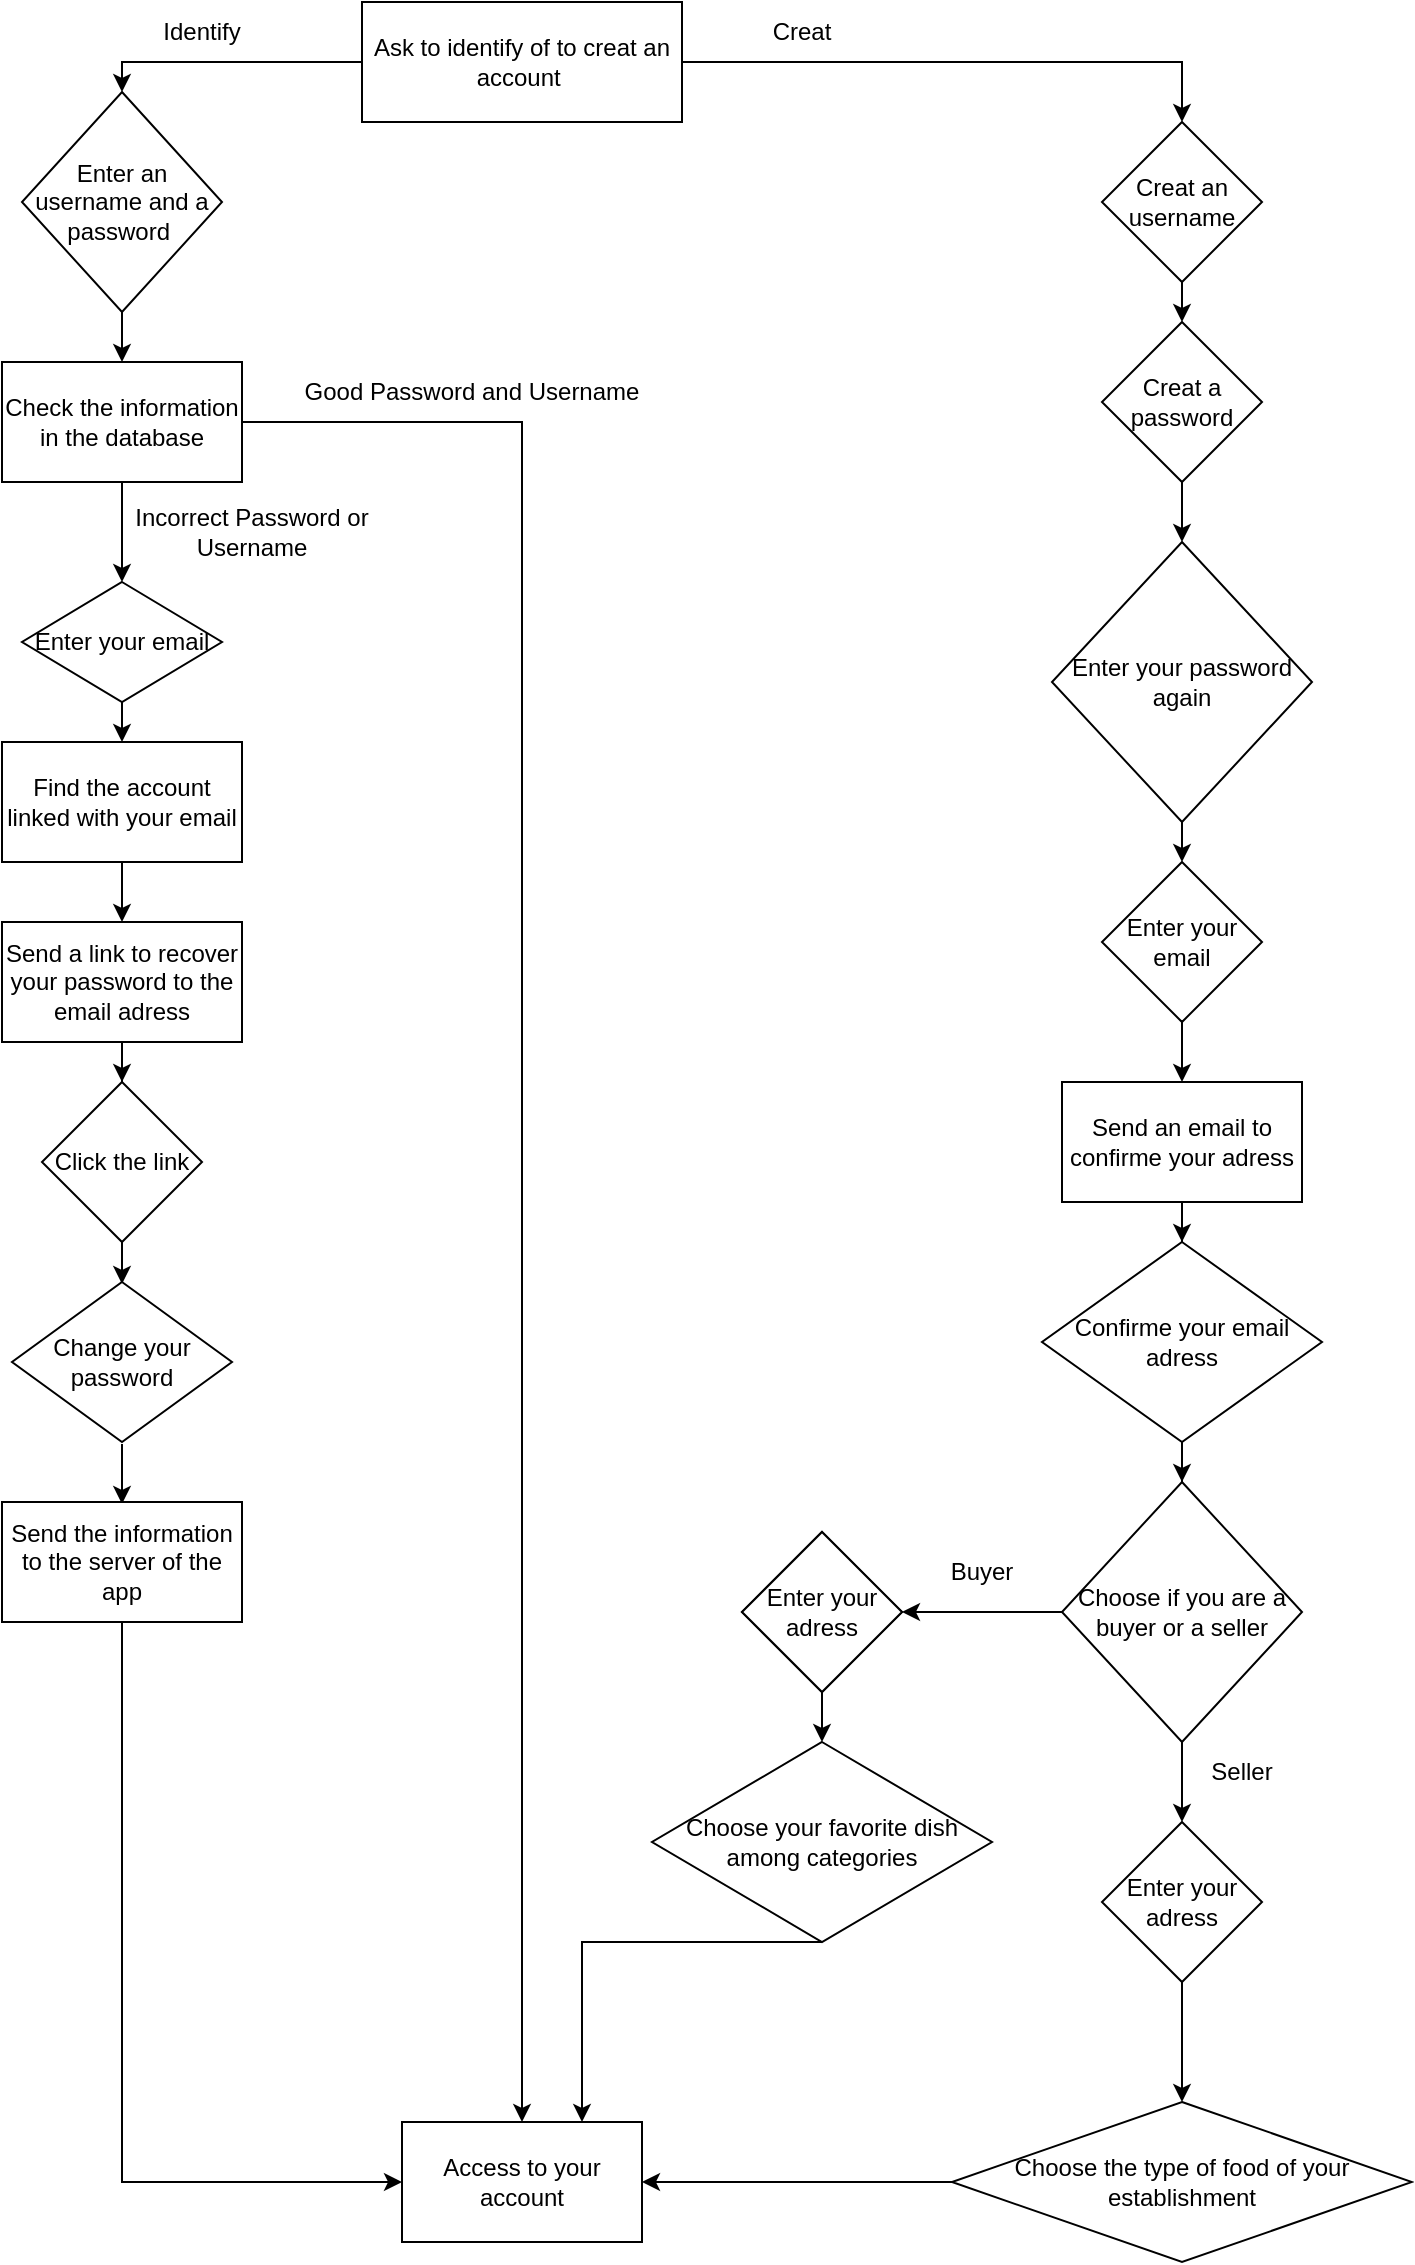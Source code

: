 <mxfile version="15.4.0" type="device"><diagram id="nRbm-GCg0TMSn7fBajy6" name="Page-1"><mxGraphModel dx="1038" dy="607" grid="1" gridSize="10" guides="1" tooltips="1" connect="1" arrows="1" fold="1" page="1" pageScale="1" pageWidth="827" pageHeight="1169" math="0" shadow="0"><root><mxCell id="0"/><mxCell id="1" parent="0"/><mxCell id="PHbt3BBbZIjpvY40xcBd-1" value="Ask to identify of to creat an account&amp;nbsp;" style="rounded=0;whiteSpace=wrap;html=1;" parent="1" vertex="1"><mxGeometry x="320" y="50" width="160" height="60" as="geometry"/></mxCell><mxCell id="PHbt3BBbZIjpvY40xcBd-2" value="" style="endArrow=classic;html=1;rounded=0;exitX=0;exitY=0.5;exitDx=0;exitDy=0;entryX=0.5;entryY=0;entryDx=0;entryDy=0;" parent="1" source="PHbt3BBbZIjpvY40xcBd-1" target="PHbt3BBbZIjpvY40xcBd-17" edge="1"><mxGeometry width="50" height="50" relative="1" as="geometry"><mxPoint x="390" y="320" as="sourcePoint"/><mxPoint x="200" y="120" as="targetPoint"/><Array as="points"><mxPoint x="200" y="80"/></Array></mxGeometry></mxCell><mxCell id="PHbt3BBbZIjpvY40xcBd-3" value="" style="endArrow=classic;html=1;rounded=0;exitX=1;exitY=0.5;exitDx=0;exitDy=0;entryX=0.5;entryY=0;entryDx=0;entryDy=0;" parent="1" source="PHbt3BBbZIjpvY40xcBd-1" target="PHbt3BBbZIjpvY40xcBd-18" edge="1"><mxGeometry width="50" height="50" relative="1" as="geometry"><mxPoint x="340" y="90" as="sourcePoint"/><mxPoint x="600" y="120" as="targetPoint"/><Array as="points"><mxPoint x="730" y="80"/></Array></mxGeometry></mxCell><mxCell id="PHbt3BBbZIjpvY40xcBd-9" value="" style="endArrow=classic;html=1;rounded=0;exitX=0.5;exitY=1;exitDx=0;exitDy=0;" parent="1" source="PHbt3BBbZIjpvY40xcBd-17" edge="1"><mxGeometry width="50" height="50" relative="1" as="geometry"><mxPoint x="200" y="180" as="sourcePoint"/><mxPoint x="200" y="230" as="targetPoint"/></mxGeometry></mxCell><mxCell id="PHbt3BBbZIjpvY40xcBd-10" value="" style="endArrow=classic;html=1;rounded=0;exitX=0.5;exitY=1;exitDx=0;exitDy=0;entryX=0.5;entryY=0;entryDx=0;entryDy=0;" parent="1" source="PHbt3BBbZIjpvY40xcBd-18" target="PHbt3BBbZIjpvY40xcBd-19" edge="1"><mxGeometry width="50" height="50" relative="1" as="geometry"><mxPoint x="610" y="180" as="sourcePoint"/><mxPoint x="600" y="220" as="targetPoint"/></mxGeometry></mxCell><mxCell id="PHbt3BBbZIjpvY40xcBd-15" value="Find the account linked with your email" style="rounded=0;whiteSpace=wrap;html=1;" parent="1" vertex="1"><mxGeometry x="140" y="420" width="120" height="60" as="geometry"/></mxCell><mxCell id="PHbt3BBbZIjpvY40xcBd-16" value="&lt;span&gt;Enter your email&lt;/span&gt;" style="rhombus;whiteSpace=wrap;html=1;" parent="1" vertex="1"><mxGeometry x="150" y="340" width="100" height="60" as="geometry"/></mxCell><mxCell id="PHbt3BBbZIjpvY40xcBd-17" value="&lt;span&gt;Enter an username and a password&amp;nbsp;&lt;/span&gt;" style="rhombus;whiteSpace=wrap;html=1;" parent="1" vertex="1"><mxGeometry x="150" y="95" width="100" height="110" as="geometry"/></mxCell><mxCell id="PHbt3BBbZIjpvY40xcBd-18" value="&lt;span&gt;Creat an username&lt;/span&gt;" style="rhombus;whiteSpace=wrap;html=1;" parent="1" vertex="1"><mxGeometry x="690" y="110" width="80" height="80" as="geometry"/></mxCell><mxCell id="PHbt3BBbZIjpvY40xcBd-19" value="&lt;span&gt;Creat a password&lt;/span&gt;" style="rhombus;whiteSpace=wrap;html=1;" parent="1" vertex="1"><mxGeometry x="690" y="210" width="80" height="80" as="geometry"/></mxCell><mxCell id="PHbt3BBbZIjpvY40xcBd-20" value="" style="endArrow=classic;html=1;rounded=0;exitX=0.5;exitY=1;exitDx=0;exitDy=0;entryX=0.5;entryY=0;entryDx=0;entryDy=0;" parent="1" source="PHbt3BBbZIjpvY40xcBd-19" target="PHbt3BBbZIjpvY40xcBd-21" edge="1"><mxGeometry width="50" height="50" relative="1" as="geometry"><mxPoint x="390" y="310" as="sourcePoint"/><mxPoint x="600" y="350" as="targetPoint"/><Array as="points"/></mxGeometry></mxCell><mxCell id="PHbt3BBbZIjpvY40xcBd-21" value="Enter your password again" style="rhombus;whiteSpace=wrap;html=1;" parent="1" vertex="1"><mxGeometry x="665" y="320" width="130" height="140" as="geometry"/></mxCell><mxCell id="-QsIjacXvd0UcevEU0oe-10" value="" style="edgeStyle=orthogonalEdgeStyle;rounded=0;orthogonalLoop=1;jettySize=auto;html=1;" parent="1" source="PHbt3BBbZIjpvY40xcBd-24" target="PHbt3BBbZIjpvY40xcBd-27" edge="1"><mxGeometry relative="1" as="geometry"/></mxCell><mxCell id="PHbt3BBbZIjpvY40xcBd-24" value="Send a link to recover your password to the email adress" style="rounded=0;whiteSpace=wrap;html=1;" parent="1" vertex="1"><mxGeometry x="140" y="510" width="120" height="60" as="geometry"/></mxCell><mxCell id="PHbt3BBbZIjpvY40xcBd-25" value="" style="endArrow=classic;html=1;rounded=0;exitX=0.5;exitY=1;exitDx=0;exitDy=0;entryX=0.5;entryY=0;entryDx=0;entryDy=0;" parent="1" source="PHbt3BBbZIjpvY40xcBd-21" target="PHbt3BBbZIjpvY40xcBd-26" edge="1"><mxGeometry width="50" height="50" relative="1" as="geometry"><mxPoint x="410" y="410" as="sourcePoint"/><mxPoint x="600" y="490" as="targetPoint"/></mxGeometry></mxCell><mxCell id="PHbt3BBbZIjpvY40xcBd-32" style="edgeStyle=orthogonalEdgeStyle;rounded=0;orthogonalLoop=1;jettySize=auto;html=1;exitX=0.5;exitY=1;exitDx=0;exitDy=0;entryX=0.5;entryY=0;entryDx=0;entryDy=0;" parent="1" source="PHbt3BBbZIjpvY40xcBd-26" edge="1"><mxGeometry relative="1" as="geometry"><mxPoint x="730" y="590" as="targetPoint"/></mxGeometry></mxCell><mxCell id="PHbt3BBbZIjpvY40xcBd-26" value="Enter your email" style="rhombus;whiteSpace=wrap;html=1;" parent="1" vertex="1"><mxGeometry x="690" y="480" width="80" height="80" as="geometry"/></mxCell><mxCell id="PHbt3BBbZIjpvY40xcBd-27" value="Click the link" style="rhombus;whiteSpace=wrap;html=1;" parent="1" vertex="1"><mxGeometry x="160" y="590" width="80" height="80" as="geometry"/></mxCell><mxCell id="PHbt3BBbZIjpvY40xcBd-29" value="" style="endArrow=classic;html=1;rounded=0;" parent="1" edge="1"><mxGeometry width="50" height="50" relative="1" as="geometry"><mxPoint x="200" y="670" as="sourcePoint"/><mxPoint x="200" y="691" as="targetPoint"/></mxGeometry></mxCell><mxCell id="-QsIjacXvd0UcevEU0oe-3" value="" style="edgeStyle=orthogonalEdgeStyle;rounded=0;orthogonalLoop=1;jettySize=auto;html=1;" parent="1" edge="1"><mxGeometry relative="1" as="geometry"><mxPoint x="200" y="771" as="sourcePoint"/><mxPoint x="200" y="801" as="targetPoint"/></mxGeometry></mxCell><mxCell id="PHbt3BBbZIjpvY40xcBd-30" value="Change your password" style="rhombus;whiteSpace=wrap;html=1;" parent="1" vertex="1"><mxGeometry x="145" y="690" width="110" height="80" as="geometry"/></mxCell><mxCell id="-QsIjacXvd0UcevEU0oe-2" value="&lt;span&gt;Send the information to the server of the app&lt;/span&gt;" style="rounded=0;whiteSpace=wrap;html=1;" parent="1" vertex="1"><mxGeometry x="140" y="800" width="120" height="60" as="geometry"/></mxCell><mxCell id="-QsIjacXvd0UcevEU0oe-4" value="Access to your account" style="rounded=0;whiteSpace=wrap;html=1;" parent="1" vertex="1"><mxGeometry x="340" y="1110" width="120" height="60" as="geometry"/></mxCell><mxCell id="-QsIjacXvd0UcevEU0oe-20" value="" style="edgeStyle=orthogonalEdgeStyle;rounded=0;orthogonalLoop=1;jettySize=auto;html=1;" parent="1" source="-QsIjacXvd0UcevEU0oe-5" target="PHbt3BBbZIjpvY40xcBd-16" edge="1"><mxGeometry relative="1" as="geometry"/></mxCell><mxCell id="-QsIjacXvd0UcevEU0oe-5" value="Check the information in the database" style="rounded=0;whiteSpace=wrap;html=1;" parent="1" vertex="1"><mxGeometry x="140" y="230" width="120" height="60" as="geometry"/></mxCell><mxCell id="-QsIjacXvd0UcevEU0oe-16" value="" style="endArrow=classic;html=1;rounded=0;exitX=0.5;exitY=1;exitDx=0;exitDy=0;entryX=0.5;entryY=0;entryDx=0;entryDy=0;" parent="1" source="PHbt3BBbZIjpvY40xcBd-15" target="PHbt3BBbZIjpvY40xcBd-24" edge="1"><mxGeometry width="50" height="50" relative="1" as="geometry"><mxPoint x="390" y="530" as="sourcePoint"/><mxPoint x="440" y="480" as="targetPoint"/></mxGeometry></mxCell><mxCell id="-QsIjacXvd0UcevEU0oe-19" value="" style="endArrow=classic;html=1;rounded=0;exitX=0.5;exitY=1;exitDx=0;exitDy=0;entryX=0.5;entryY=0;entryDx=0;entryDy=0;" parent="1" source="PHbt3BBbZIjpvY40xcBd-16" target="PHbt3BBbZIjpvY40xcBd-15" edge="1"><mxGeometry width="50" height="50" relative="1" as="geometry"><mxPoint x="350" y="390" as="sourcePoint"/><mxPoint x="400" y="340" as="targetPoint"/></mxGeometry></mxCell><mxCell id="-QsIjacXvd0UcevEU0oe-21" value="" style="endArrow=classic;html=1;rounded=0;exitX=1;exitY=0.5;exitDx=0;exitDy=0;entryX=0.5;entryY=0;entryDx=0;entryDy=0;" parent="1" source="-QsIjacXvd0UcevEU0oe-5" target="-QsIjacXvd0UcevEU0oe-4" edge="1"><mxGeometry width="50" height="50" relative="1" as="geometry"><mxPoint x="350" y="430" as="sourcePoint"/><mxPoint x="420" y="560" as="targetPoint"/><Array as="points"><mxPoint x="400" y="260"/></Array></mxGeometry></mxCell><mxCell id="-QsIjacXvd0UcevEU0oe-22" value="" style="endArrow=classic;html=1;rounded=0;exitX=0.5;exitY=1;exitDx=0;exitDy=0;entryX=0;entryY=0.5;entryDx=0;entryDy=0;" parent="1" source="-QsIjacXvd0UcevEU0oe-2" target="-QsIjacXvd0UcevEU0oe-4" edge="1"><mxGeometry width="50" height="50" relative="1" as="geometry"><mxPoint x="350" y="930" as="sourcePoint"/><mxPoint x="400" y="880" as="targetPoint"/><Array as="points"><mxPoint x="200" y="1140"/></Array></mxGeometry></mxCell><mxCell id="-QsIjacXvd0UcevEU0oe-24" value="Identify" style="text;html=1;strokeColor=none;fillColor=none;align=center;verticalAlign=middle;whiteSpace=wrap;rounded=0;" parent="1" vertex="1"><mxGeometry x="210" y="50" width="60" height="30" as="geometry"/></mxCell><mxCell id="-QsIjacXvd0UcevEU0oe-25" value="Creat" style="text;html=1;strokeColor=none;fillColor=none;align=center;verticalAlign=middle;whiteSpace=wrap;rounded=0;" parent="1" vertex="1"><mxGeometry x="510" y="50" width="60" height="30" as="geometry"/></mxCell><mxCell id="-QsIjacXvd0UcevEU0oe-27" value="Good Password and Username" style="text;html=1;strokeColor=none;fillColor=none;align=center;verticalAlign=middle;whiteSpace=wrap;rounded=0;" parent="1" vertex="1"><mxGeometry x="290" y="230" width="170" height="30" as="geometry"/></mxCell><mxCell id="-QsIjacXvd0UcevEU0oe-28" value="Incorrect Password or Username" style="text;html=1;strokeColor=none;fillColor=none;align=center;verticalAlign=middle;whiteSpace=wrap;rounded=0;" parent="1" vertex="1"><mxGeometry x="180" y="300" width="170" height="30" as="geometry"/></mxCell><mxCell id="-QsIjacXvd0UcevEU0oe-41" value="" style="edgeStyle=orthogonalEdgeStyle;rounded=0;orthogonalLoop=1;jettySize=auto;html=1;" parent="1" source="-QsIjacXvd0UcevEU0oe-31" target="-QsIjacXvd0UcevEU0oe-40" edge="1"><mxGeometry relative="1" as="geometry"/></mxCell><mxCell id="-QsIjacXvd0UcevEU0oe-31" value="Enter your adress" style="rhombus;whiteSpace=wrap;html=1;" parent="1" vertex="1"><mxGeometry x="510" y="815" width="80" height="80" as="geometry"/></mxCell><mxCell id="-QsIjacXvd0UcevEU0oe-39" value="" style="edgeStyle=orthogonalEdgeStyle;rounded=0;orthogonalLoop=1;jettySize=auto;html=1;" parent="1" source="-QsIjacXvd0UcevEU0oe-34" target="-QsIjacXvd0UcevEU0oe-31" edge="1"><mxGeometry relative="1" as="geometry"/></mxCell><mxCell id="-QsIjacXvd0UcevEU0oe-46" value="" style="edgeStyle=orthogonalEdgeStyle;rounded=0;orthogonalLoop=1;jettySize=auto;html=1;" parent="1" source="-QsIjacXvd0UcevEU0oe-34" target="-QsIjacXvd0UcevEU0oe-45" edge="1"><mxGeometry relative="1" as="geometry"/></mxCell><mxCell id="-QsIjacXvd0UcevEU0oe-34" value="Choose if you are a buyer or a seller" style="rhombus;whiteSpace=wrap;html=1;" parent="1" vertex="1"><mxGeometry x="670" y="790" width="120" height="130" as="geometry"/></mxCell><mxCell id="-QsIjacXvd0UcevEU0oe-37" value="" style="edgeStyle=orthogonalEdgeStyle;rounded=0;orthogonalLoop=1;jettySize=auto;html=1;" parent="1" source="-QsIjacXvd0UcevEU0oe-35" target="-QsIjacXvd0UcevEU0oe-36" edge="1"><mxGeometry relative="1" as="geometry"/></mxCell><mxCell id="-QsIjacXvd0UcevEU0oe-35" value="Send an email to confirme your adress" style="rounded=0;whiteSpace=wrap;html=1;" parent="1" vertex="1"><mxGeometry x="670" y="590" width="120" height="60" as="geometry"/></mxCell><mxCell id="-QsIjacXvd0UcevEU0oe-38" value="" style="edgeStyle=orthogonalEdgeStyle;rounded=0;orthogonalLoop=1;jettySize=auto;html=1;" parent="1" source="-QsIjacXvd0UcevEU0oe-36" target="-QsIjacXvd0UcevEU0oe-34" edge="1"><mxGeometry relative="1" as="geometry"/></mxCell><mxCell id="-QsIjacXvd0UcevEU0oe-36" value="Confirme your email adress" style="rhombus;whiteSpace=wrap;html=1;" parent="1" vertex="1"><mxGeometry x="660" y="670" width="140" height="100" as="geometry"/></mxCell><mxCell id="-QsIjacXvd0UcevEU0oe-40" value="Choose your favorite dish among categories" style="rhombus;whiteSpace=wrap;html=1;" parent="1" vertex="1"><mxGeometry x="465" y="920" width="170" height="100" as="geometry"/></mxCell><mxCell id="-QsIjacXvd0UcevEU0oe-42" value="Choose the type of food of your establishment" style="rhombus;whiteSpace=wrap;html=1;" parent="1" vertex="1"><mxGeometry x="615" y="1100" width="230" height="80" as="geometry"/></mxCell><mxCell id="-QsIjacXvd0UcevEU0oe-44" value="Enter your adress" style="rhombus;whiteSpace=wrap;html=1;" parent="1" vertex="1"><mxGeometry x="510" y="815" width="80" height="80" as="geometry"/></mxCell><mxCell id="-QsIjacXvd0UcevEU0oe-47" value="" style="edgeStyle=orthogonalEdgeStyle;rounded=0;orthogonalLoop=1;jettySize=auto;html=1;" parent="1" source="-QsIjacXvd0UcevEU0oe-45" target="-QsIjacXvd0UcevEU0oe-42" edge="1"><mxGeometry relative="1" as="geometry"/></mxCell><mxCell id="-QsIjacXvd0UcevEU0oe-45" value="Enter your adress" style="rhombus;whiteSpace=wrap;html=1;" parent="1" vertex="1"><mxGeometry x="690" y="960" width="80" height="80" as="geometry"/></mxCell><mxCell id="-QsIjacXvd0UcevEU0oe-48" value="" style="endArrow=classic;html=1;rounded=0;exitX=0.5;exitY=1;exitDx=0;exitDy=0;entryX=0.75;entryY=0;entryDx=0;entryDy=0;" parent="1" source="-QsIjacXvd0UcevEU0oe-40" target="-QsIjacXvd0UcevEU0oe-4" edge="1"><mxGeometry width="50" height="50" relative="1" as="geometry"><mxPoint x="570" y="1010" as="sourcePoint"/><mxPoint x="620" y="960" as="targetPoint"/><Array as="points"><mxPoint x="430" y="1020"/></Array></mxGeometry></mxCell><mxCell id="-QsIjacXvd0UcevEU0oe-49" value="" style="endArrow=classic;html=1;rounded=0;exitX=0;exitY=0.5;exitDx=0;exitDy=0;entryX=1;entryY=0.5;entryDx=0;entryDy=0;" parent="1" source="-QsIjacXvd0UcevEU0oe-42" target="-QsIjacXvd0UcevEU0oe-4" edge="1"><mxGeometry width="50" height="50" relative="1" as="geometry"><mxPoint x="570" y="1010" as="sourcePoint"/><mxPoint x="620" y="960" as="targetPoint"/></mxGeometry></mxCell><mxCell id="-QsIjacXvd0UcevEU0oe-50" value="Buyer" style="text;html=1;strokeColor=none;fillColor=none;align=center;verticalAlign=middle;whiteSpace=wrap;rounded=0;" parent="1" vertex="1"><mxGeometry x="600" y="820" width="60" height="30" as="geometry"/></mxCell><mxCell id="-QsIjacXvd0UcevEU0oe-51" value="Seller" style="text;html=1;strokeColor=none;fillColor=none;align=center;verticalAlign=middle;whiteSpace=wrap;rounded=0;" parent="1" vertex="1"><mxGeometry x="730" y="920" width="60" height="30" as="geometry"/></mxCell></root></mxGraphModel></diagram></mxfile>